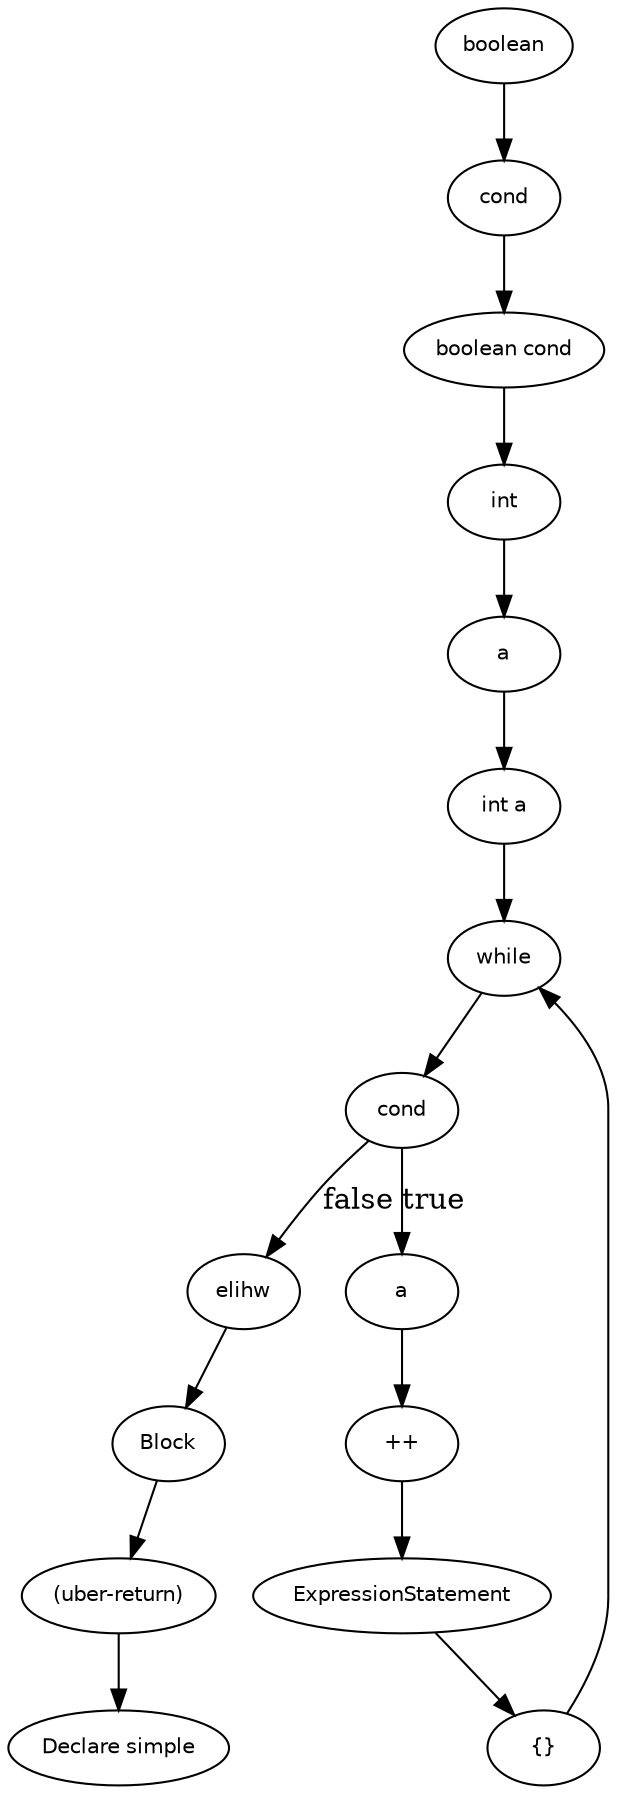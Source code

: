 digraph simple {
  9 [
    label = while,
    fontname = Helvetica,
    fontsize = 10
  ];
  8 [
    label = a,
    fontname = Helvetica,
    fontsize = 10
  ];
  16 [
    label = Block,
    fontname = Helvetica,
    fontsize = 10
  ];
  7 [
    label = int,
    fontname = Helvetica,
    fontsize = 10
  ];
  15 [
    label = a,
    fontname = Helvetica,
    fontsize = 10
  ];
  6 [
    label = "int a",
    fontname = Helvetica,
    fontsize = 10
  ];
  14 [
    label = "++",
    fontname = Helvetica,
    fontsize = 10
  ];
  5 [
    label = cond,
    fontname = Helvetica,
    fontsize = 10
  ];
  13 [
    label = ExpressionStatement,
    fontname = Helvetica,
    fontsize = 10
  ];
  4 [
    label = boolean,
    fontname = Helvetica,
    fontsize = 10
  ];
  12 [
    label = "{}",
    fontname = Helvetica,
    fontsize = 10
  ];
  3 [
    label = "boolean cond",
    fontname = Helvetica,
    fontsize = 10
  ];
  2 [
    label = "(uber-return)",
    fontname = Helvetica,
    fontsize = 10
  ];
  11 [
    label = cond,
    fontname = Helvetica,
    fontsize = 10
  ];
  10 [
    label = elihw,
    fontname = Helvetica,
    fontsize = 10
  ];
  0 [
    label = "Declare simple",
    fontname = Helvetica,
    fontsize = 10
  ];
  2 -> 0 [
    label = ""
  ];
  6 -> 9 [
    label = ""
  ];
  3 -> 7 [
    label = ""
  ];
  11 -> 10 [
    label = false
  ];
  8 -> 6 [
    label = ""
  ];
  14 -> 13 [
    label = ""
  ];
  9 -> 11 [
    label = ""
  ];
  16 -> 2 [
    label = ""
  ];
  12 -> 9 [
    label = ""
  ];
  15 -> 14 [
    label = ""
  ];
  5 -> 3 [
    label = ""
  ];
  7 -> 8 [
    label = ""
  ];
  4 -> 5 [
    label = ""
  ];
  10 -> 16 [
    label = ""
  ];
  13 -> 12 [
    label = ""
  ];
  11 -> 15 [
    label = true
  ];
}
